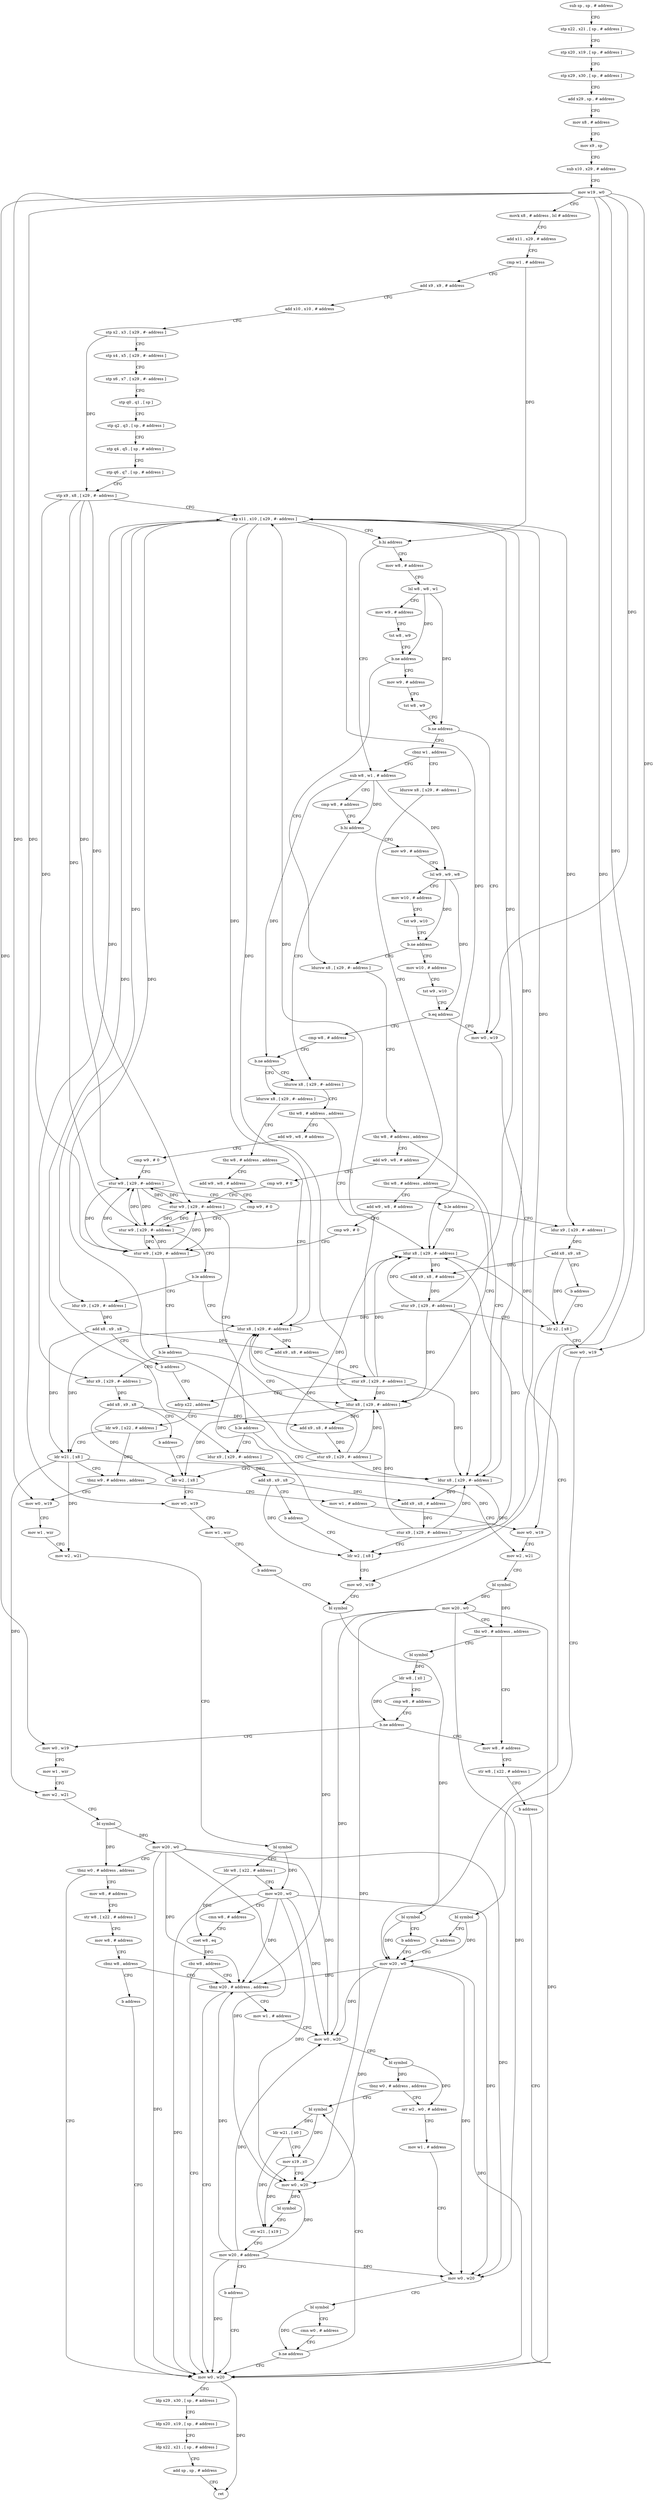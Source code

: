 digraph "func" {
"4269424" [label = "sub sp , sp , # address" ]
"4269428" [label = "stp x22 , x21 , [ sp , # address ]" ]
"4269432" [label = "stp x20 , x19 , [ sp , # address ]" ]
"4269436" [label = "stp x29 , x30 , [ sp , # address ]" ]
"4269440" [label = "add x29 , sp , # address" ]
"4269444" [label = "mov x8 , # address" ]
"4269448" [label = "mov x9 , sp" ]
"4269452" [label = "sub x10 , x29 , # address" ]
"4269456" [label = "mov w19 , w0" ]
"4269460" [label = "movk x8 , # address , lsl # address" ]
"4269464" [label = "add x11 , x29 , # address" ]
"4269468" [label = "cmp w1 , # address" ]
"4269472" [label = "add x9 , x9 , # address" ]
"4269476" [label = "add x10 , x10 , # address" ]
"4269480" [label = "stp x2 , x3 , [ x29 , #- address ]" ]
"4269484" [label = "stp x4 , x5 , [ x29 , #- address ]" ]
"4269488" [label = "stp x6 , x7 , [ x29 , #- address ]" ]
"4269492" [label = "stp q0 , q1 , [ sp ]" ]
"4269496" [label = "stp q2 , q3 , [ sp , # address ]" ]
"4269500" [label = "stp q4 , q5 , [ sp , # address ]" ]
"4269504" [label = "stp q6 , q7 , [ sp , # address ]" ]
"4269508" [label = "stp x9 , x8 , [ x29 , #- address ]" ]
"4269512" [label = "stp x11 , x10 , [ x29 , #- address ]" ]
"4269516" [label = "b.hi address" ]
"4269608" [label = "sub w8 , w1 , # address" ]
"4269520" [label = "mov w8 , # address" ]
"4269612" [label = "cmp w8 , # address" ]
"4269616" [label = "b.hi address" ]
"4269884" [label = "ldursw x8 , [ x29 , #- address ]" ]
"4269620" [label = "mov w9 , # address" ]
"4269524" [label = "lsl w8 , w8 , w1" ]
"4269528" [label = "mov w9 , # address" ]
"4269532" [label = "tst w8 , w9" ]
"4269536" [label = "b.ne address" ]
"4269664" [label = "ldursw x8 , [ x29 , #- address ]" ]
"4269540" [label = "mov w9 , # address" ]
"4269888" [label = "tbz w8 , # address , address" ]
"4269908" [label = "ldur x8 , [ x29 , #- address ]" ]
"4269892" [label = "add w9 , w8 , # address" ]
"4269624" [label = "lsl w9 , w9 , w8" ]
"4269628" [label = "mov w10 , # address" ]
"4269632" [label = "tst w9 , w10" ]
"4269636" [label = "b.ne address" ]
"4269640" [label = "mov w10 , # address" ]
"4269668" [label = "tbz w8 , # address , address" ]
"4269688" [label = "ldur x8 , [ x29 , #- address ]" ]
"4269672" [label = "add w9 , w8 , # address" ]
"4269544" [label = "tst w8 , w9" ]
"4269548" [label = "b.ne address" ]
"4269652" [label = "mov w0 , w19" ]
"4269552" [label = "cbnz w1 , address" ]
"4269912" [label = "add x9 , x8 , # address" ]
"4269916" [label = "stur x9 , [ x29 , #- address ]" ]
"4269920" [label = "ldr x2 , [ x8 ]" ]
"4269896" [label = "cmp w9 , # 0" ]
"4269900" [label = "stur w9 , [ x29 , #- address ]" ]
"4269904" [label = "b.le address" ]
"4270096" [label = "ldur x9 , [ x29 , #- address ]" ]
"4269644" [label = "tst w9 , w10" ]
"4269648" [label = "b.eq address" ]
"4269740" [label = "cmp w8 , # address" ]
"4269692" [label = "add x9 , x8 , # address" ]
"4269696" [label = "stur x9 , [ x29 , #- address ]" ]
"4269700" [label = "ldr w2 , [ x8 ]" ]
"4269676" [label = "cmp w9 , # 0" ]
"4269680" [label = "stur w9 , [ x29 , #- address ]" ]
"4269684" [label = "b.le address" ]
"4269936" [label = "ldur x9 , [ x29 , #- address ]" ]
"4269656" [label = "bl symbol" ]
"4269660" [label = "b address" ]
"4269712" [label = "mov w20 , w0" ]
"4269556" [label = "ldursw x8 , [ x29 , #- address ]" ]
"4269716" [label = "mov w0 , w20" ]
"4270100" [label = "add x8 , x9 , x8" ]
"4270104" [label = "b address" ]
"4269744" [label = "b.ne address" ]
"4269748" [label = "ldursw x8 , [ x29 , #- address ]" ]
"4269940" [label = "add x8 , x9 , x8" ]
"4269944" [label = "b address" ]
"4269560" [label = "tbz w8 , # address , address" ]
"4269580" [label = "ldur x8 , [ x29 , #- address ]" ]
"4269564" [label = "add w9 , w8 , # address" ]
"4269924" [label = "mov w0 , w19" ]
"4269928" [label = "bl symbol" ]
"4269932" [label = "b address" ]
"4269752" [label = "tbz w8 , # address , address" ]
"4269772" [label = "ldur x8 , [ x29 , #- address ]" ]
"4269756" [label = "add w9 , w8 , # address" ]
"4269704" [label = "mov w0 , w19" ]
"4269708" [label = "bl symbol" ]
"4269584" [label = "add x9 , x8 , # address" ]
"4269588" [label = "stur x9 , [ x29 , #- address ]" ]
"4269592" [label = "ldr w2 , [ x8 ]" ]
"4269568" [label = "cmp w9 , # 0" ]
"4269572" [label = "stur w9 , [ x29 , #- address ]" ]
"4269576" [label = "b.le address" ]
"4270072" [label = "ldur x9 , [ x29 , #- address ]" ]
"4269776" [label = "add x9 , x8 , # address" ]
"4269780" [label = "stur x9 , [ x29 , #- address ]" ]
"4269784" [label = "adrp x22 , address" ]
"4269760" [label = "cmp w9 , # 0" ]
"4269764" [label = "stur w9 , [ x29 , #- address ]" ]
"4269768" [label = "b.le address" ]
"4270084" [label = "ldur x9 , [ x29 , #- address ]" ]
"4270076" [label = "add x8 , x9 , x8" ]
"4270080" [label = "b address" ]
"4269960" [label = "mov w0 , w19" ]
"4269964" [label = "mov w1 , wzr" ]
"4269968" [label = "mov w2 , w21" ]
"4269972" [label = "bl symbol" ]
"4269976" [label = "ldr w8 , [ x22 , # address ]" ]
"4269980" [label = "mov w20 , w0" ]
"4269984" [label = "cmn w8 , # address" ]
"4269988" [label = "cset w8 , eq" ]
"4269992" [label = "cbz w8 , address" ]
"4269996" [label = "tbnz w20 , # address , address" ]
"4269800" [label = "mov w1 , # address" ]
"4269804" [label = "mov w0 , w19" ]
"4269808" [label = "mov w2 , w21" ]
"4269812" [label = "bl symbol" ]
"4269816" [label = "mov w20 , w0" ]
"4269820" [label = "tbz w0 , # address , address" ]
"4269948" [label = "mov w8 , # address" ]
"4269824" [label = "bl symbol" ]
"4270088" [label = "add x8 , x9 , x8" ]
"4270092" [label = "b address" ]
"4269596" [label = "mov w0 , w19" ]
"4269600" [label = "mov w1 , wzr" ]
"4269604" [label = "b address" ]
"4269720" [label = "ldp x29 , x30 , [ sp , # address ]" ]
"4269724" [label = "ldp x20 , x19 , [ sp , # address ]" ]
"4269728" [label = "ldp x22 , x21 , [ sp , # address ]" ]
"4269732" [label = "add sp , sp , # address" ]
"4269736" [label = "ret" ]
"4270000" [label = "mov w1 , # address" ]
"4269952" [label = "str w8 , [ x22 , # address ]" ]
"4269956" [label = "b address" ]
"4269828" [label = "ldr w8 , [ x0 ]" ]
"4269832" [label = "cmp w8 , # address" ]
"4269836" [label = "b.ne address" ]
"4269840" [label = "mov w0 , w19" ]
"4269788" [label = "ldr w9 , [ x22 , # address ]" ]
"4269792" [label = "ldr w21 , [ x8 ]" ]
"4269796" [label = "tbnz w9 , # address , address" ]
"4270004" [label = "mov w0 , w20" ]
"4270008" [label = "bl symbol" ]
"4270012" [label = "tbnz w0 , # address , address" ]
"4270040" [label = "bl symbol" ]
"4270016" [label = "orr w2 , w0 , # address" ]
"4269844" [label = "mov w1 , wzr" ]
"4269848" [label = "mov w2 , w21" ]
"4269852" [label = "bl symbol" ]
"4269856" [label = "mov w20 , w0" ]
"4269860" [label = "tbnz w0 , # address , address" ]
"4269864" [label = "mov w8 , # address" ]
"4270044" [label = "ldr w21 , [ x0 ]" ]
"4270048" [label = "mov x19 , x0" ]
"4270052" [label = "mov w0 , w20" ]
"4270056" [label = "bl symbol" ]
"4270060" [label = "str w21 , [ x19 ]" ]
"4270064" [label = "mov w20 , # address" ]
"4270068" [label = "b address" ]
"4270020" [label = "mov w1 , # address" ]
"4270024" [label = "mov w0 , w20" ]
"4270028" [label = "bl symbol" ]
"4270032" [label = "cmn w0 , # address" ]
"4270036" [label = "b.ne address" ]
"4269868" [label = "str w8 , [ x22 , # address ]" ]
"4269872" [label = "mov w8 , # address" ]
"4269876" [label = "cbnz w8 , address" ]
"4269880" [label = "b address" ]
"4269424" -> "4269428" [ label = "CFG" ]
"4269428" -> "4269432" [ label = "CFG" ]
"4269432" -> "4269436" [ label = "CFG" ]
"4269436" -> "4269440" [ label = "CFG" ]
"4269440" -> "4269444" [ label = "CFG" ]
"4269444" -> "4269448" [ label = "CFG" ]
"4269448" -> "4269452" [ label = "CFG" ]
"4269452" -> "4269456" [ label = "CFG" ]
"4269456" -> "4269460" [ label = "CFG" ]
"4269456" -> "4269652" [ label = "DFG" ]
"4269456" -> "4269924" [ label = "DFG" ]
"4269456" -> "4269704" [ label = "DFG" ]
"4269456" -> "4269596" [ label = "DFG" ]
"4269456" -> "4269960" [ label = "DFG" ]
"4269456" -> "4269804" [ label = "DFG" ]
"4269456" -> "4269840" [ label = "DFG" ]
"4269460" -> "4269464" [ label = "CFG" ]
"4269464" -> "4269468" [ label = "CFG" ]
"4269468" -> "4269472" [ label = "CFG" ]
"4269468" -> "4269516" [ label = "DFG" ]
"4269472" -> "4269476" [ label = "CFG" ]
"4269476" -> "4269480" [ label = "CFG" ]
"4269480" -> "4269484" [ label = "CFG" ]
"4269480" -> "4269508" [ label = "DFG" ]
"4269484" -> "4269488" [ label = "CFG" ]
"4269488" -> "4269492" [ label = "CFG" ]
"4269492" -> "4269496" [ label = "CFG" ]
"4269496" -> "4269500" [ label = "CFG" ]
"4269500" -> "4269504" [ label = "CFG" ]
"4269504" -> "4269508" [ label = "CFG" ]
"4269508" -> "4269512" [ label = "CFG" ]
"4269508" -> "4269900" [ label = "DFG" ]
"4269508" -> "4269680" [ label = "DFG" ]
"4269508" -> "4269572" [ label = "DFG" ]
"4269508" -> "4269764" [ label = "DFG" ]
"4269512" -> "4269516" [ label = "CFG" ]
"4269512" -> "4269908" [ label = "DFG" ]
"4269512" -> "4269688" [ label = "DFG" ]
"4269512" -> "4269580" [ label = "DFG" ]
"4269512" -> "4269772" [ label = "DFG" ]
"4269512" -> "4270096" [ label = "DFG" ]
"4269512" -> "4269936" [ label = "DFG" ]
"4269512" -> "4270072" [ label = "DFG" ]
"4269512" -> "4270084" [ label = "DFG" ]
"4269516" -> "4269608" [ label = "CFG" ]
"4269516" -> "4269520" [ label = "CFG" ]
"4269608" -> "4269612" [ label = "CFG" ]
"4269608" -> "4269616" [ label = "DFG" ]
"4269608" -> "4269624" [ label = "DFG" ]
"4269608" -> "4269744" [ label = "DFG" ]
"4269520" -> "4269524" [ label = "CFG" ]
"4269612" -> "4269616" [ label = "CFG" ]
"4269616" -> "4269884" [ label = "CFG" ]
"4269616" -> "4269620" [ label = "CFG" ]
"4269884" -> "4269888" [ label = "CFG" ]
"4269620" -> "4269624" [ label = "CFG" ]
"4269524" -> "4269528" [ label = "CFG" ]
"4269524" -> "4269536" [ label = "DFG" ]
"4269524" -> "4269548" [ label = "DFG" ]
"4269528" -> "4269532" [ label = "CFG" ]
"4269532" -> "4269536" [ label = "CFG" ]
"4269536" -> "4269664" [ label = "CFG" ]
"4269536" -> "4269540" [ label = "CFG" ]
"4269664" -> "4269668" [ label = "CFG" ]
"4269540" -> "4269544" [ label = "CFG" ]
"4269888" -> "4269908" [ label = "CFG" ]
"4269888" -> "4269892" [ label = "CFG" ]
"4269908" -> "4269912" [ label = "DFG" ]
"4269908" -> "4269920" [ label = "DFG" ]
"4269892" -> "4269896" [ label = "CFG" ]
"4269624" -> "4269628" [ label = "CFG" ]
"4269624" -> "4269636" [ label = "DFG" ]
"4269624" -> "4269648" [ label = "DFG" ]
"4269628" -> "4269632" [ label = "CFG" ]
"4269632" -> "4269636" [ label = "CFG" ]
"4269636" -> "4269664" [ label = "CFG" ]
"4269636" -> "4269640" [ label = "CFG" ]
"4269640" -> "4269644" [ label = "CFG" ]
"4269668" -> "4269688" [ label = "CFG" ]
"4269668" -> "4269672" [ label = "CFG" ]
"4269688" -> "4269692" [ label = "DFG" ]
"4269688" -> "4269700" [ label = "DFG" ]
"4269672" -> "4269676" [ label = "CFG" ]
"4269544" -> "4269548" [ label = "CFG" ]
"4269548" -> "4269652" [ label = "CFG" ]
"4269548" -> "4269552" [ label = "CFG" ]
"4269652" -> "4269656" [ label = "CFG" ]
"4269552" -> "4269608" [ label = "CFG" ]
"4269552" -> "4269556" [ label = "CFG" ]
"4269912" -> "4269916" [ label = "DFG" ]
"4269916" -> "4269920" [ label = "CFG" ]
"4269916" -> "4269512" [ label = "DFG" ]
"4269916" -> "4269908" [ label = "DFG" ]
"4269916" -> "4269688" [ label = "DFG" ]
"4269916" -> "4269580" [ label = "DFG" ]
"4269916" -> "4269772" [ label = "DFG" ]
"4269920" -> "4269924" [ label = "CFG" ]
"4269896" -> "4269900" [ label = "CFG" ]
"4269900" -> "4269904" [ label = "CFG" ]
"4269900" -> "4269680" [ label = "DFG" ]
"4269900" -> "4269572" [ label = "DFG" ]
"4269900" -> "4269764" [ label = "DFG" ]
"4269904" -> "4270096" [ label = "CFG" ]
"4269904" -> "4269908" [ label = "CFG" ]
"4270096" -> "4270100" [ label = "DFG" ]
"4269644" -> "4269648" [ label = "CFG" ]
"4269648" -> "4269740" [ label = "CFG" ]
"4269648" -> "4269652" [ label = "CFG" ]
"4269740" -> "4269744" [ label = "CFG" ]
"4269692" -> "4269696" [ label = "DFG" ]
"4269696" -> "4269700" [ label = "CFG" ]
"4269696" -> "4269512" [ label = "DFG" ]
"4269696" -> "4269908" [ label = "DFG" ]
"4269696" -> "4269688" [ label = "DFG" ]
"4269696" -> "4269580" [ label = "DFG" ]
"4269696" -> "4269772" [ label = "DFG" ]
"4269700" -> "4269704" [ label = "CFG" ]
"4269676" -> "4269680" [ label = "CFG" ]
"4269680" -> "4269684" [ label = "CFG" ]
"4269680" -> "4269900" [ label = "DFG" ]
"4269680" -> "4269572" [ label = "DFG" ]
"4269680" -> "4269764" [ label = "DFG" ]
"4269684" -> "4269936" [ label = "CFG" ]
"4269684" -> "4269688" [ label = "CFG" ]
"4269936" -> "4269940" [ label = "DFG" ]
"4269656" -> "4269660" [ label = "CFG" ]
"4269656" -> "4269712" [ label = "DFG" ]
"4269660" -> "4269712" [ label = "CFG" ]
"4269712" -> "4269716" [ label = "DFG" ]
"4269712" -> "4269996" [ label = "DFG" ]
"4269712" -> "4270004" [ label = "DFG" ]
"4269712" -> "4270052" [ label = "DFG" ]
"4269712" -> "4270024" [ label = "DFG" ]
"4269556" -> "4269560" [ label = "CFG" ]
"4269716" -> "4269720" [ label = "CFG" ]
"4269716" -> "4269736" [ label = "DFG" ]
"4270100" -> "4270104" [ label = "CFG" ]
"4270100" -> "4269912" [ label = "DFG" ]
"4270100" -> "4269920" [ label = "DFG" ]
"4270104" -> "4269920" [ label = "CFG" ]
"4269744" -> "4269884" [ label = "CFG" ]
"4269744" -> "4269748" [ label = "CFG" ]
"4269748" -> "4269752" [ label = "CFG" ]
"4269940" -> "4269944" [ label = "CFG" ]
"4269940" -> "4269692" [ label = "DFG" ]
"4269940" -> "4269700" [ label = "DFG" ]
"4269944" -> "4269700" [ label = "CFG" ]
"4269560" -> "4269580" [ label = "CFG" ]
"4269560" -> "4269564" [ label = "CFG" ]
"4269580" -> "4269584" [ label = "DFG" ]
"4269580" -> "4269592" [ label = "DFG" ]
"4269564" -> "4269568" [ label = "CFG" ]
"4269924" -> "4269928" [ label = "CFG" ]
"4269928" -> "4269932" [ label = "CFG" ]
"4269928" -> "4269712" [ label = "DFG" ]
"4269932" -> "4269712" [ label = "CFG" ]
"4269752" -> "4269772" [ label = "CFG" ]
"4269752" -> "4269756" [ label = "CFG" ]
"4269772" -> "4269776" [ label = "DFG" ]
"4269772" -> "4269792" [ label = "DFG" ]
"4269756" -> "4269760" [ label = "CFG" ]
"4269704" -> "4269708" [ label = "CFG" ]
"4269708" -> "4269712" [ label = "DFG" ]
"4269584" -> "4269588" [ label = "DFG" ]
"4269588" -> "4269592" [ label = "CFG" ]
"4269588" -> "4269512" [ label = "DFG" ]
"4269588" -> "4269908" [ label = "DFG" ]
"4269588" -> "4269688" [ label = "DFG" ]
"4269588" -> "4269580" [ label = "DFG" ]
"4269588" -> "4269772" [ label = "DFG" ]
"4269592" -> "4269596" [ label = "CFG" ]
"4269568" -> "4269572" [ label = "CFG" ]
"4269572" -> "4269576" [ label = "CFG" ]
"4269572" -> "4269900" [ label = "DFG" ]
"4269572" -> "4269680" [ label = "DFG" ]
"4269572" -> "4269764" [ label = "DFG" ]
"4269576" -> "4270072" [ label = "CFG" ]
"4269576" -> "4269580" [ label = "CFG" ]
"4270072" -> "4270076" [ label = "DFG" ]
"4269776" -> "4269780" [ label = "DFG" ]
"4269780" -> "4269784" [ label = "CFG" ]
"4269780" -> "4269512" [ label = "DFG" ]
"4269780" -> "4269908" [ label = "DFG" ]
"4269780" -> "4269688" [ label = "DFG" ]
"4269780" -> "4269580" [ label = "DFG" ]
"4269780" -> "4269772" [ label = "DFG" ]
"4269784" -> "4269788" [ label = "CFG" ]
"4269760" -> "4269764" [ label = "CFG" ]
"4269764" -> "4269768" [ label = "CFG" ]
"4269764" -> "4269900" [ label = "DFG" ]
"4269764" -> "4269680" [ label = "DFG" ]
"4269764" -> "4269572" [ label = "DFG" ]
"4269768" -> "4270084" [ label = "CFG" ]
"4269768" -> "4269772" [ label = "CFG" ]
"4270084" -> "4270088" [ label = "DFG" ]
"4270076" -> "4270080" [ label = "CFG" ]
"4270076" -> "4269584" [ label = "DFG" ]
"4270076" -> "4269592" [ label = "DFG" ]
"4270080" -> "4269592" [ label = "CFG" ]
"4269960" -> "4269964" [ label = "CFG" ]
"4269964" -> "4269968" [ label = "CFG" ]
"4269968" -> "4269972" [ label = "CFG" ]
"4269972" -> "4269976" [ label = "CFG" ]
"4269972" -> "4269980" [ label = "DFG" ]
"4269976" -> "4269980" [ label = "CFG" ]
"4269976" -> "4269988" [ label = "DFG" ]
"4269980" -> "4269984" [ label = "CFG" ]
"4269980" -> "4269716" [ label = "DFG" ]
"4269980" -> "4269996" [ label = "DFG" ]
"4269980" -> "4270004" [ label = "DFG" ]
"4269980" -> "4270052" [ label = "DFG" ]
"4269980" -> "4270024" [ label = "DFG" ]
"4269984" -> "4269988" [ label = "CFG" ]
"4269988" -> "4269992" [ label = "DFG" ]
"4269992" -> "4269716" [ label = "CFG" ]
"4269992" -> "4269996" [ label = "CFG" ]
"4269996" -> "4269716" [ label = "CFG" ]
"4269996" -> "4270000" [ label = "CFG" ]
"4269800" -> "4269804" [ label = "CFG" ]
"4269804" -> "4269808" [ label = "CFG" ]
"4269808" -> "4269812" [ label = "CFG" ]
"4269812" -> "4269816" [ label = "DFG" ]
"4269812" -> "4269820" [ label = "DFG" ]
"4269816" -> "4269820" [ label = "CFG" ]
"4269816" -> "4269716" [ label = "DFG" ]
"4269816" -> "4269996" [ label = "DFG" ]
"4269816" -> "4270004" [ label = "DFG" ]
"4269816" -> "4270052" [ label = "DFG" ]
"4269816" -> "4270024" [ label = "DFG" ]
"4269820" -> "4269948" [ label = "CFG" ]
"4269820" -> "4269824" [ label = "CFG" ]
"4269948" -> "4269952" [ label = "CFG" ]
"4269824" -> "4269828" [ label = "DFG" ]
"4270088" -> "4270092" [ label = "CFG" ]
"4270088" -> "4269776" [ label = "DFG" ]
"4270088" -> "4269792" [ label = "DFG" ]
"4270092" -> "4269784" [ label = "CFG" ]
"4269596" -> "4269600" [ label = "CFG" ]
"4269600" -> "4269604" [ label = "CFG" ]
"4269604" -> "4269708" [ label = "CFG" ]
"4269720" -> "4269724" [ label = "CFG" ]
"4269724" -> "4269728" [ label = "CFG" ]
"4269728" -> "4269732" [ label = "CFG" ]
"4269732" -> "4269736" [ label = "CFG" ]
"4270000" -> "4270004" [ label = "CFG" ]
"4269952" -> "4269956" [ label = "CFG" ]
"4269956" -> "4269716" [ label = "CFG" ]
"4269828" -> "4269832" [ label = "CFG" ]
"4269828" -> "4269836" [ label = "DFG" ]
"4269832" -> "4269836" [ label = "CFG" ]
"4269836" -> "4269948" [ label = "CFG" ]
"4269836" -> "4269840" [ label = "CFG" ]
"4269840" -> "4269844" [ label = "CFG" ]
"4269788" -> "4269792" [ label = "CFG" ]
"4269788" -> "4269796" [ label = "DFG" ]
"4269792" -> "4269796" [ label = "CFG" ]
"4269792" -> "4269968" [ label = "DFG" ]
"4269792" -> "4269808" [ label = "DFG" ]
"4269792" -> "4269848" [ label = "DFG" ]
"4269796" -> "4269960" [ label = "CFG" ]
"4269796" -> "4269800" [ label = "CFG" ]
"4270004" -> "4270008" [ label = "CFG" ]
"4270008" -> "4270012" [ label = "DFG" ]
"4270008" -> "4270016" [ label = "DFG" ]
"4270012" -> "4270040" [ label = "CFG" ]
"4270012" -> "4270016" [ label = "CFG" ]
"4270040" -> "4270044" [ label = "DFG" ]
"4270040" -> "4270048" [ label = "DFG" ]
"4270016" -> "4270020" [ label = "CFG" ]
"4269844" -> "4269848" [ label = "CFG" ]
"4269848" -> "4269852" [ label = "CFG" ]
"4269852" -> "4269856" [ label = "DFG" ]
"4269852" -> "4269860" [ label = "DFG" ]
"4269856" -> "4269860" [ label = "CFG" ]
"4269856" -> "4269716" [ label = "DFG" ]
"4269856" -> "4269996" [ label = "DFG" ]
"4269856" -> "4270004" [ label = "DFG" ]
"4269856" -> "4270052" [ label = "DFG" ]
"4269856" -> "4270024" [ label = "DFG" ]
"4269860" -> "4269716" [ label = "CFG" ]
"4269860" -> "4269864" [ label = "CFG" ]
"4269864" -> "4269868" [ label = "CFG" ]
"4270044" -> "4270048" [ label = "CFG" ]
"4270044" -> "4270060" [ label = "DFG" ]
"4270048" -> "4270052" [ label = "CFG" ]
"4270048" -> "4270060" [ label = "DFG" ]
"4270052" -> "4270056" [ label = "DFG" ]
"4270056" -> "4270060" [ label = "CFG" ]
"4270060" -> "4270064" [ label = "CFG" ]
"4270064" -> "4270068" [ label = "CFG" ]
"4270064" -> "4269716" [ label = "DFG" ]
"4270064" -> "4269996" [ label = "DFG" ]
"4270064" -> "4270004" [ label = "DFG" ]
"4270064" -> "4270052" [ label = "DFG" ]
"4270064" -> "4270024" [ label = "DFG" ]
"4270068" -> "4269716" [ label = "CFG" ]
"4270020" -> "4270024" [ label = "CFG" ]
"4270024" -> "4270028" [ label = "CFG" ]
"4270028" -> "4270032" [ label = "CFG" ]
"4270028" -> "4270036" [ label = "DFG" ]
"4270032" -> "4270036" [ label = "CFG" ]
"4270036" -> "4269716" [ label = "CFG" ]
"4270036" -> "4270040" [ label = "CFG" ]
"4269868" -> "4269872" [ label = "CFG" ]
"4269872" -> "4269876" [ label = "CFG" ]
"4269876" -> "4269996" [ label = "CFG" ]
"4269876" -> "4269880" [ label = "CFG" ]
"4269880" -> "4269716" [ label = "CFG" ]
}
